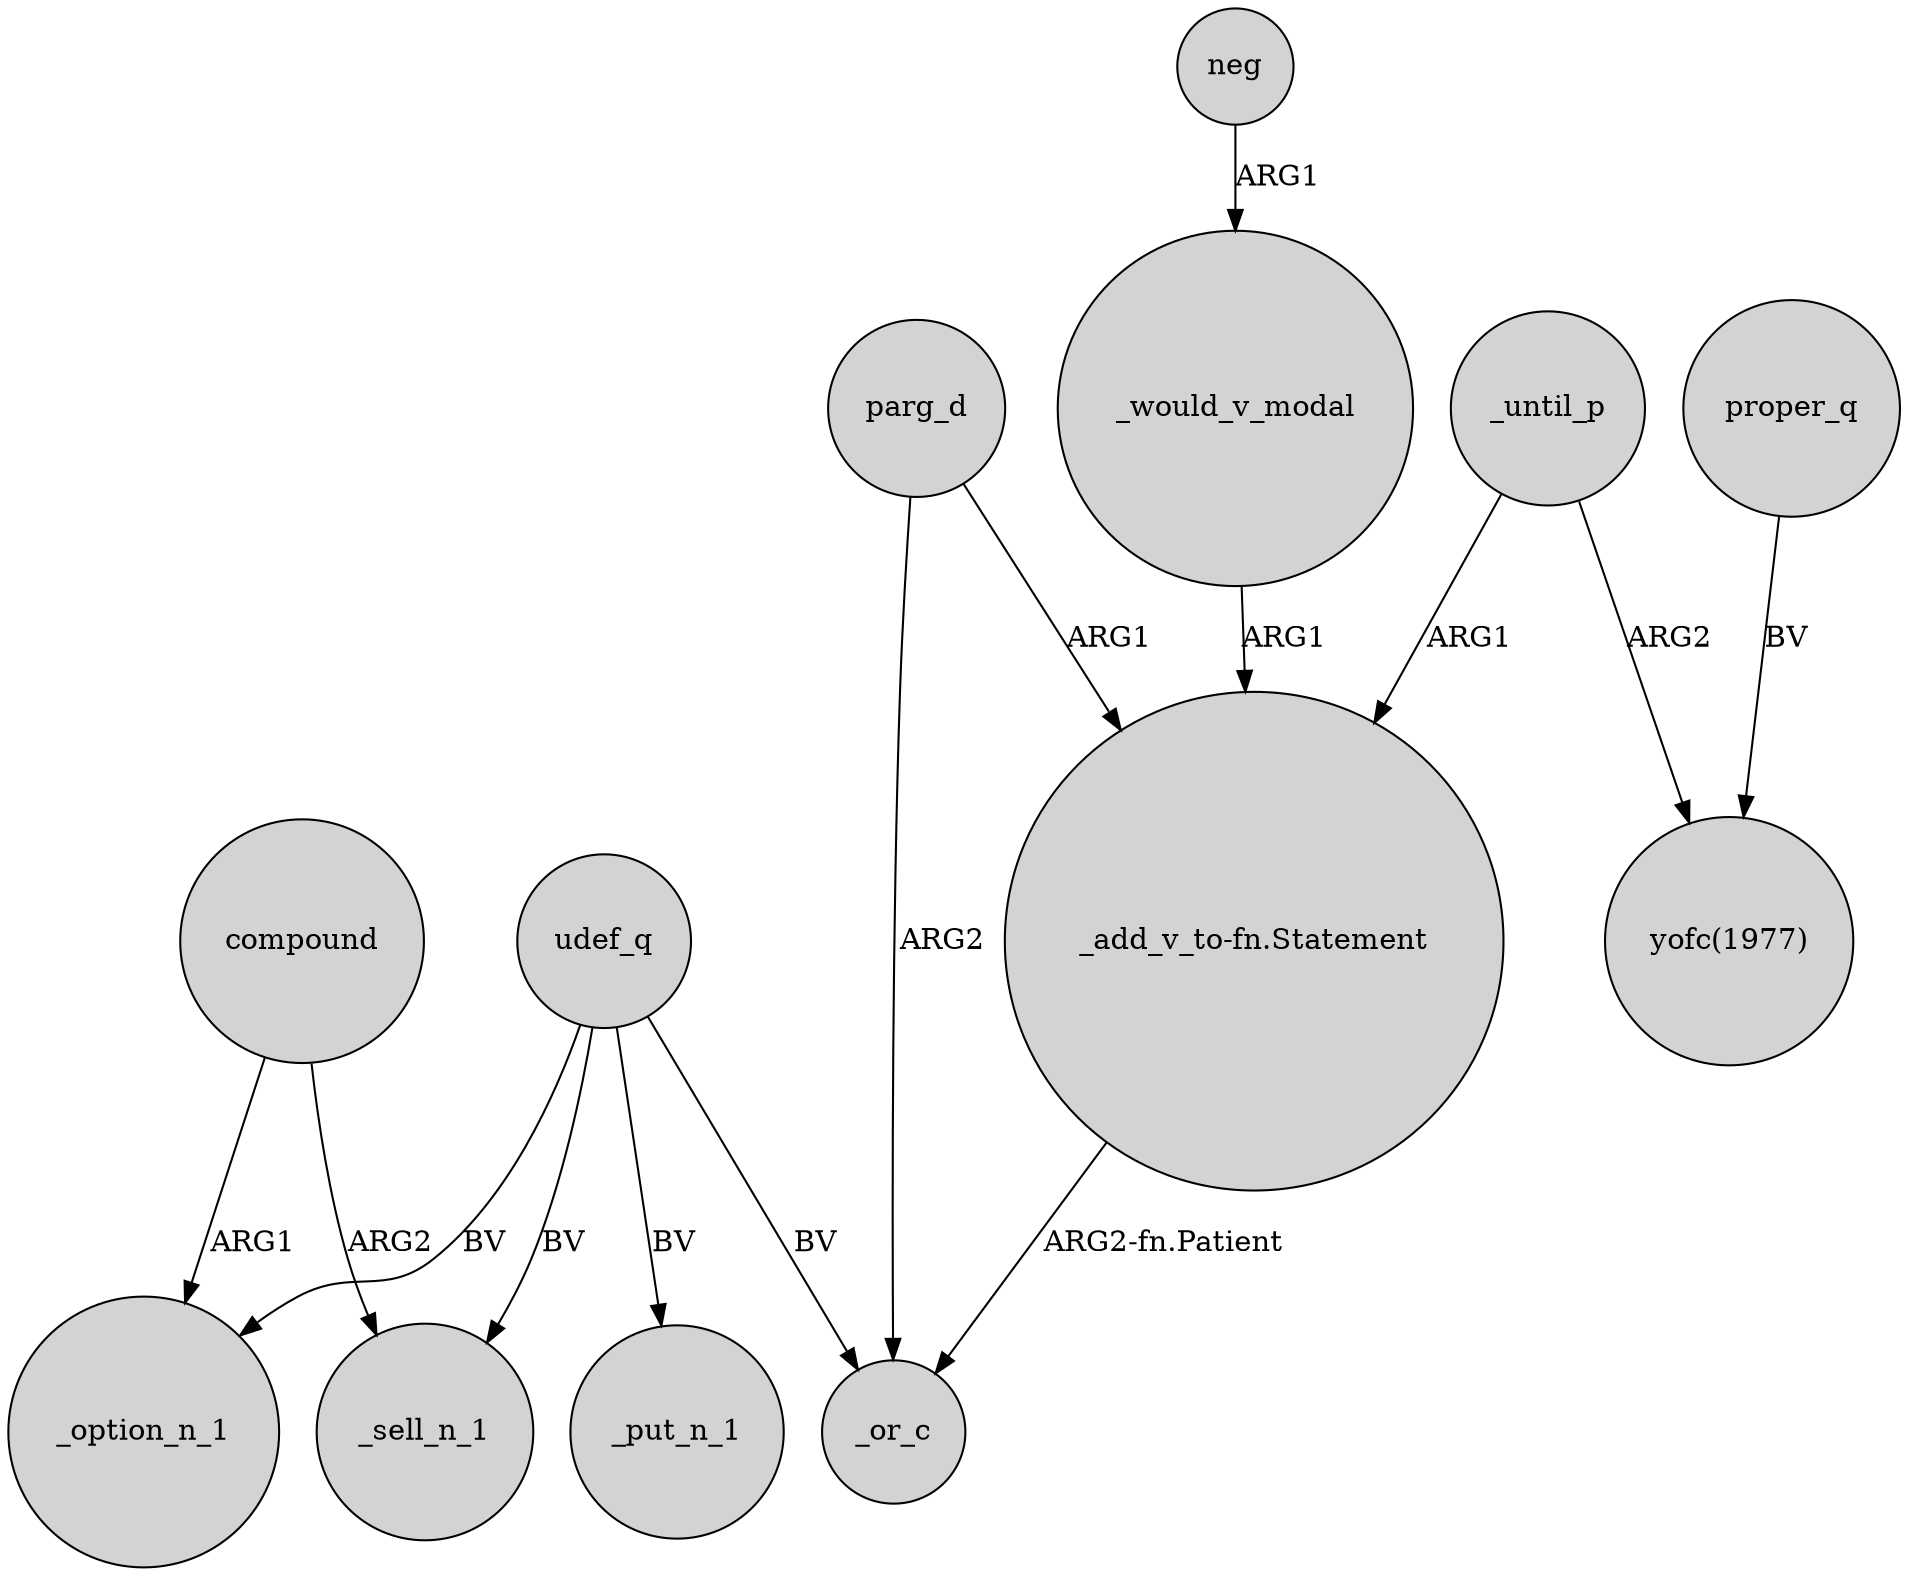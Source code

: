 digraph {
	node [shape=circle style=filled]
	udef_q -> _sell_n_1 [label=BV]
	neg -> _would_v_modal [label=ARG1]
	parg_d -> "_add_v_to-fn.Statement" [label=ARG1]
	_until_p -> "_add_v_to-fn.Statement" [label=ARG1]
	compound -> _option_n_1 [label=ARG1]
	"_add_v_to-fn.Statement" -> _or_c [label="ARG2-fn.Patient"]
	udef_q -> _option_n_1 [label=BV]
	udef_q -> _or_c [label=BV]
	_until_p -> "yofc(1977)" [label=ARG2]
	proper_q -> "yofc(1977)" [label=BV]
	parg_d -> _or_c [label=ARG2]
	udef_q -> _put_n_1 [label=BV]
	compound -> _sell_n_1 [label=ARG2]
	_would_v_modal -> "_add_v_to-fn.Statement" [label=ARG1]
}
